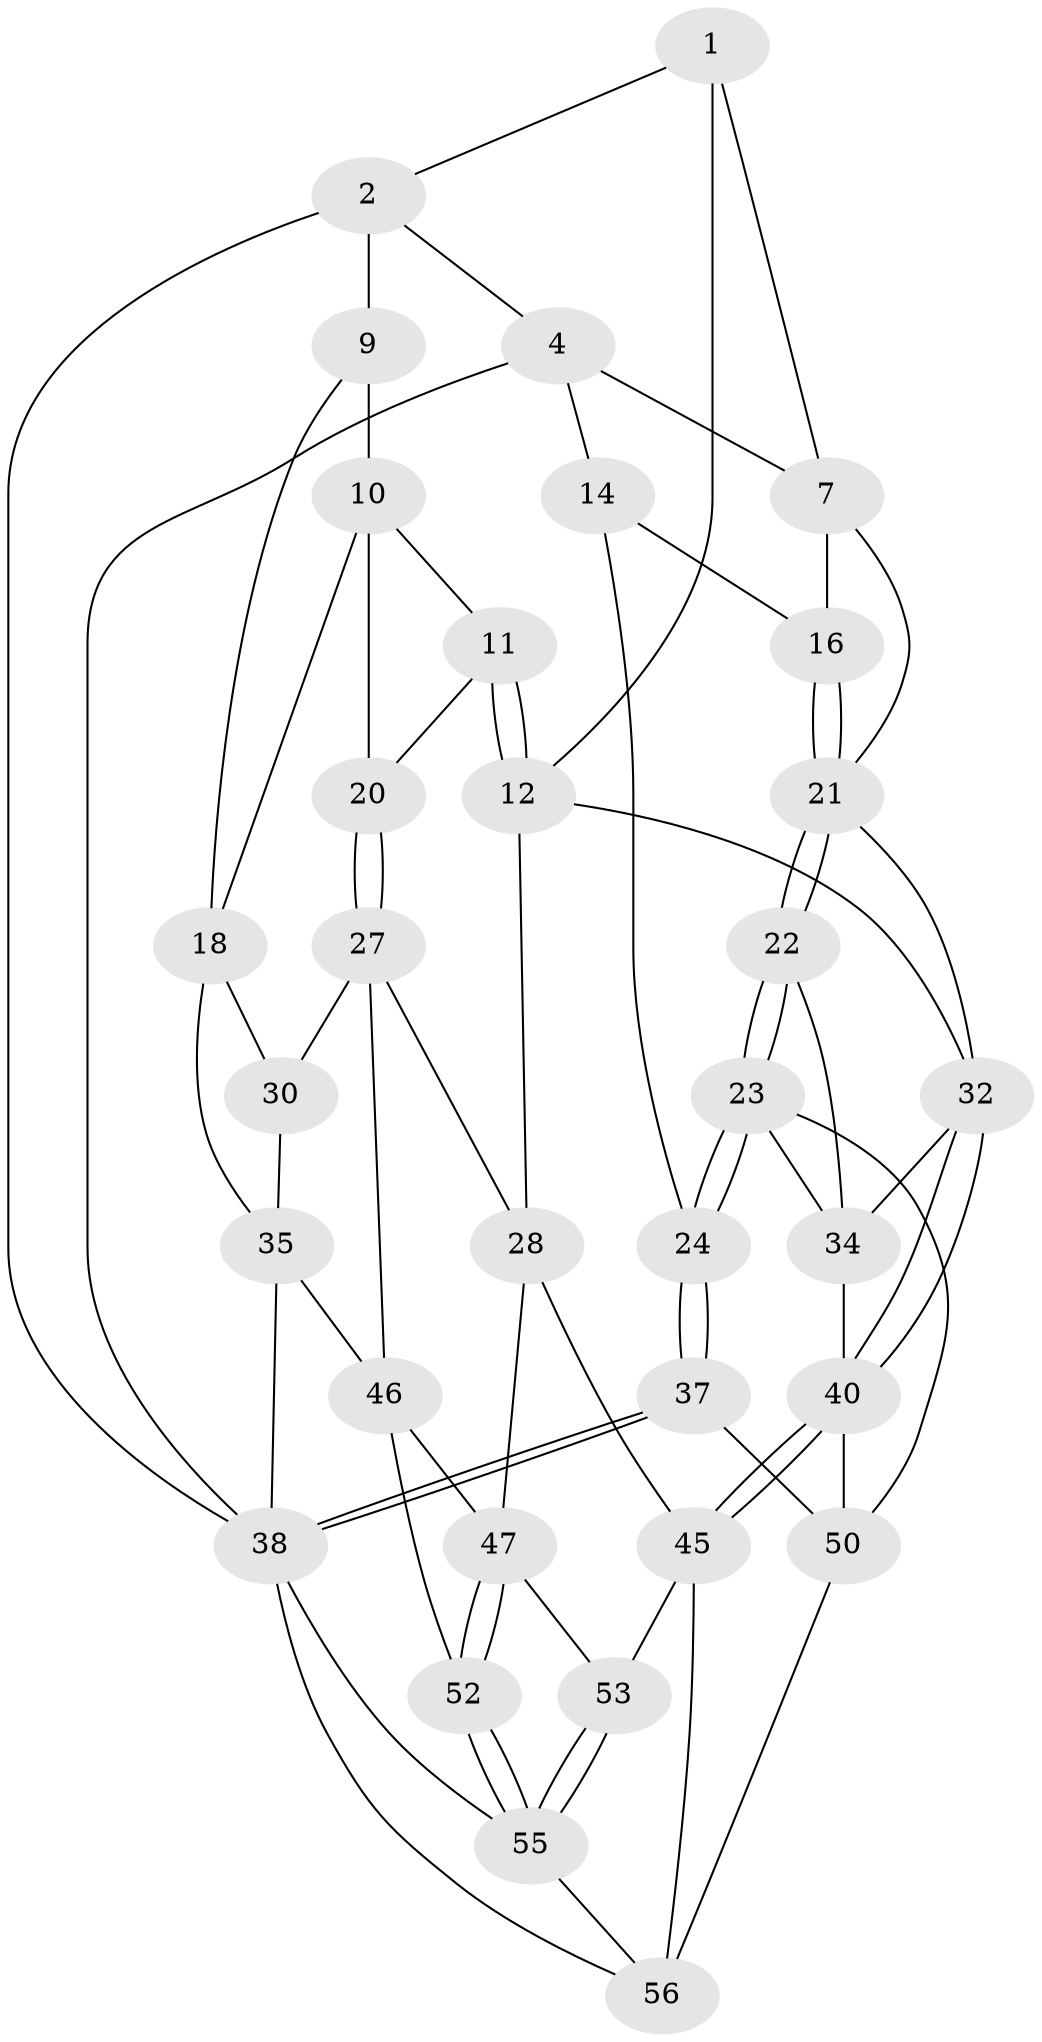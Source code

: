 // original degree distribution, {3: 0.034482758620689655, 4: 0.2413793103448276, 6: 0.20689655172413793, 5: 0.5172413793103449}
// Generated by graph-tools (version 1.1) at 2025/42/03/06/25 10:42:36]
// undirected, 33 vertices, 74 edges
graph export_dot {
graph [start="1"]
  node [color=gray90,style=filled];
  1 [pos="+0.5706087755510818+0",super="+6"];
  2 [pos="+0.6080954979668293+0",super="+3"];
  4 [pos="+0+0",super="+5"];
  7 [pos="+0.4476203790715506+0.2981628335240772",super="+8"];
  9 [pos="+0.733589087332595+0.1258882924643801",super="+13"];
  10 [pos="+0.7382670712934514+0.158122562874313",super="+17"];
  11 [pos="+0.6205131419121606+0.2537980143579455"];
  12 [pos="+0.48784077909527973+0.310343285843773",super="+29"];
  14 [pos="+0+0",super="+15"];
  16 [pos="+0.19236751681428357+0.20853896988156648"];
  18 [pos="+0.8684557257717916+0.30933347885720874",super="+19"];
  20 [pos="+0.6550300156871293+0.3641310000502473"];
  21 [pos="+0.19012988661253657+0.24639357303304743",super="+26"];
  22 [pos="+0.05110110858327334+0.48313720525972853"];
  23 [pos="+0+0.5189713840018976",super="+43"];
  24 [pos="+0+0.5223896930320497",super="+25"];
  27 [pos="+0.6348445238165094+0.5179828782496229",super="+31"];
  28 [pos="+0.567862682145203+0.5155196675507795",super="+44"];
  30 [pos="+0.7932605136493672+0.4331572127000521"];
  32 [pos="+0.3255686797532119+0.5247044193093579",super="+33"];
  34 [pos="+0.1326043687037011+0.5116538904676299",super="+42"];
  35 [pos="+1+0.6767614247758018",super="+36"];
  37 [pos="+0+0.613098887445838"];
  38 [pos="+0+1",super="+39"];
  40 [pos="+0.3180361234665443+0.7421186116264072",super="+41"];
  45 [pos="+0.3212448201168447+0.7440559771944146",super="+54"];
  46 [pos="+0.6936345237227786+0.5742347414271417",super="+49"];
  47 [pos="+0.6821932005874181+0.6980415972606779",super="+48"];
  50 [pos="+0.1592939904110432+0.8131469696929212",super="+51"];
  52 [pos="+0.7883674045008203+0.8803344242567396"];
  53 [pos="+0.5631370789797436+0.8492351682969789"];
  55 [pos="+0.7717587273066338+0.9131354244457448",super="+58"];
  56 [pos="+0.36426830014356903+1",super="+57"];
  1 -- 2;
  1 -- 12;
  1 -- 7;
  2 -- 9 [weight=2];
  2 -- 4;
  2 -- 38;
  4 -- 14;
  4 -- 38;
  4 -- 7;
  7 -- 16;
  7 -- 21;
  9 -- 10;
  9 -- 18;
  10 -- 11;
  10 -- 18;
  10 -- 20;
  11 -- 12;
  11 -- 12;
  11 -- 20;
  12 -- 32;
  12 -- 28;
  14 -- 24 [weight=2];
  14 -- 16;
  16 -- 21;
  16 -- 21;
  18 -- 30;
  18 -- 35;
  20 -- 27;
  20 -- 27;
  21 -- 22;
  21 -- 22;
  21 -- 32;
  22 -- 23;
  22 -- 23;
  22 -- 34;
  23 -- 24;
  23 -- 24;
  23 -- 50;
  23 -- 34;
  24 -- 37;
  24 -- 37;
  27 -- 28;
  27 -- 46;
  27 -- 30;
  28 -- 45;
  28 -- 47;
  30 -- 35;
  32 -- 40;
  32 -- 40;
  32 -- 34;
  34 -- 40;
  35 -- 38;
  35 -- 46;
  37 -- 38;
  37 -- 38;
  37 -- 50;
  38 -- 56;
  38 -- 55;
  40 -- 45;
  40 -- 45;
  40 -- 50;
  45 -- 56;
  45 -- 53;
  46 -- 47;
  46 -- 52;
  47 -- 52;
  47 -- 52;
  47 -- 53;
  50 -- 56;
  52 -- 55;
  52 -- 55;
  53 -- 55;
  53 -- 55;
  55 -- 56;
}

